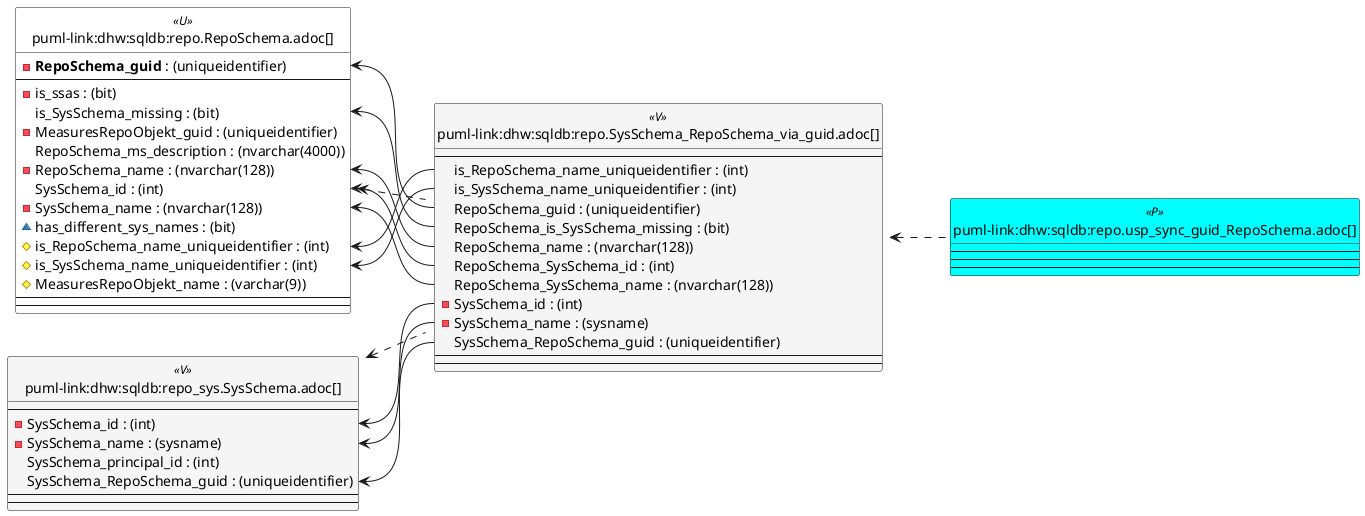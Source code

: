 @startuml
left to right direction
'top to bottom direction
hide circle
'avoide "." issues:
set namespaceSeparator none


skinparam class {
  BackgroundColor White
  BackgroundColor<<FN>> Yellow
  BackgroundColor<<FS>> Yellow
  BackgroundColor<<FT>> LightGray
  BackgroundColor<<IF>> Yellow
  BackgroundColor<<IS>> Yellow
  BackgroundColor<<P>> Aqua
  BackgroundColor<<PC>> Aqua
  BackgroundColor<<SN>> Yellow
  BackgroundColor<<SO>> SlateBlue
  BackgroundColor<<TF>> LightGray
  BackgroundColor<<TR>> Tomato
  BackgroundColor<<U>> White
  BackgroundColor<<V>> WhiteSmoke
  BackgroundColor<<X>> Aqua
  BackgroundColor<<external>> AliceBlue
}


entity "puml-link:dhw:sqldb:repo.RepoSchema.adoc[]" as repo.RepoSchema << U >> {
  - **RepoSchema_guid** : (uniqueidentifier)
  --
  - is_ssas : (bit)
  is_SysSchema_missing : (bit)
  - MeasuresRepoObjekt_guid : (uniqueidentifier)
  RepoSchema_ms_description : (nvarchar(4000))
  - RepoSchema_name : (nvarchar(128))
  SysSchema_id : (int)
  - SysSchema_name : (nvarchar(128))
  ~ has_different_sys_names : (bit)
  # is_RepoSchema_name_uniqueidentifier : (int)
  # is_SysSchema_name_uniqueidentifier : (int)
  # MeasuresRepoObjekt_name : (varchar(9))
  --
  --
}

entity "puml-link:dhw:sqldb:repo.SysSchema_RepoSchema_via_guid.adoc[]" as repo.SysSchema_RepoSchema_via_guid << V >> {
  --
  is_RepoSchema_name_uniqueidentifier : (int)
  is_SysSchema_name_uniqueidentifier : (int)
  RepoSchema_guid : (uniqueidentifier)
  RepoSchema_is_SysSchema_missing : (bit)
  RepoSchema_name : (nvarchar(128))
  RepoSchema_SysSchema_id : (int)
  RepoSchema_SysSchema_name : (nvarchar(128))
  - SysSchema_id : (int)
  - SysSchema_name : (sysname)
  SysSchema_RepoSchema_guid : (uniqueidentifier)
  --
  --
}

entity "puml-link:dhw:sqldb:repo.usp_sync_guid_RepoSchema.adoc[]" as repo.usp_sync_guid_RepoSchema << P >> {
  --
  --
  --
}

entity "puml-link:dhw:sqldb:repo_sys.SysSchema.adoc[]" as repo_sys.SysSchema << V >> {
  --
  - SysSchema_id : (int)
  - SysSchema_name : (sysname)
  SysSchema_principal_id : (int)
  SysSchema_RepoSchema_guid : (uniqueidentifier)
  --
  --
}

repo.RepoSchema <.. repo.SysSchema_RepoSchema_via_guid
repo.SysSchema_RepoSchema_via_guid <.. repo.usp_sync_guid_RepoSchema
repo_sys.SysSchema <.. repo.SysSchema_RepoSchema_via_guid
"repo.RepoSchema::is_RepoSchema_name_uniqueidentifier" <-- "repo.SysSchema_RepoSchema_via_guid::is_RepoSchema_name_uniqueidentifier"
"repo.RepoSchema::is_SysSchema_missing" <-- "repo.SysSchema_RepoSchema_via_guid::RepoSchema_is_SysSchema_missing"
"repo.RepoSchema::is_SysSchema_name_uniqueidentifier" <-- "repo.SysSchema_RepoSchema_via_guid::is_SysSchema_name_uniqueidentifier"
"repo.RepoSchema::RepoSchema_guid" <-- "repo.SysSchema_RepoSchema_via_guid::RepoSchema_guid"
"repo.RepoSchema::RepoSchema_name" <-- "repo.SysSchema_RepoSchema_via_guid::RepoSchema_name"
"repo.RepoSchema::SysSchema_id" <-- "repo.SysSchema_RepoSchema_via_guid::RepoSchema_SysSchema_id"
"repo.RepoSchema::SysSchema_name" <-- "repo.SysSchema_RepoSchema_via_guid::RepoSchema_SysSchema_name"
"repo_sys.SysSchema::SysSchema_id" <-- "repo.SysSchema_RepoSchema_via_guid::SysSchema_id"
"repo_sys.SysSchema::SysSchema_name" <-- "repo.SysSchema_RepoSchema_via_guid::SysSchema_name"
"repo_sys.SysSchema::SysSchema_RepoSchema_guid" <-- "repo.SysSchema_RepoSchema_via_guid::SysSchema_RepoSchema_guid"
@enduml

